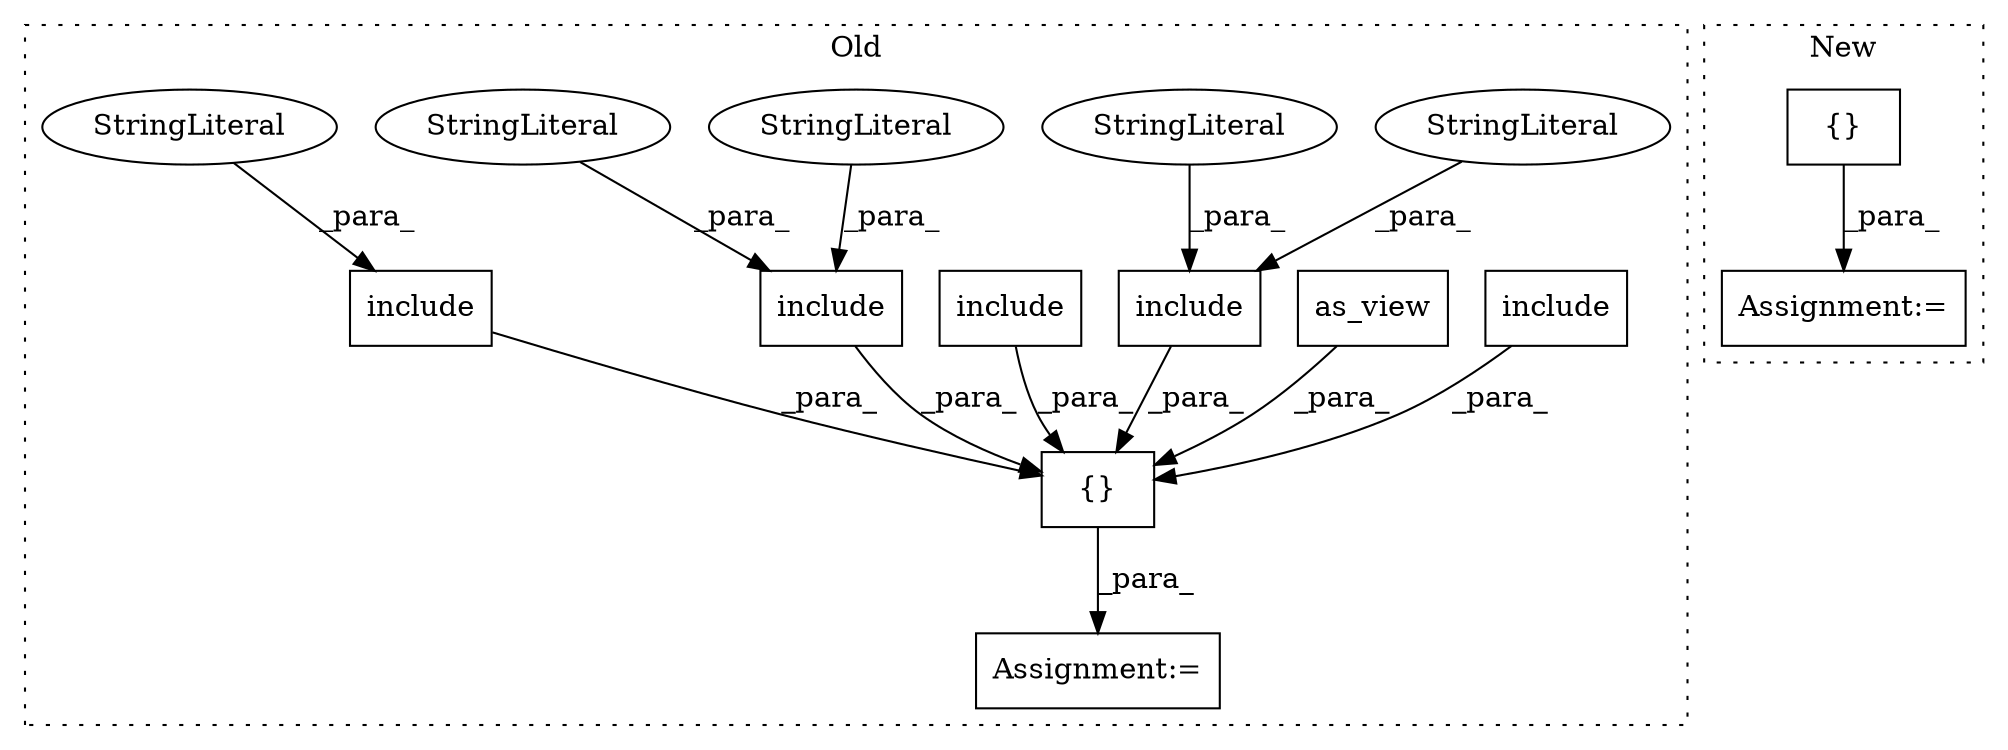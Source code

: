 digraph G {
subgraph cluster0 {
1 [label="include" a="32" s="882,916" l="8,1" shape="box"];
3 [label="{}" a="4" s="730,1302" l="1,1" shape="box"];
4 [label="as_view" a="32" s="793,826" l="8,1" shape="box"];
5 [label="include" a="32" s="1057,1094" l="8,1" shape="box"];
6 [label="Assignment:=" a="7" s="720" l="1" shape="box"];
7 [label="include" a="32" s="938,977" l="8,1" shape="box"];
8 [label="StringLiteral" a="45" s="946" l="25" shape="ellipse"];
9 [label="include" a="32" s="1116,1169" l="8,1" shape="box"];
11 [label="StringLiteral" a="45" s="972" l="5" shape="ellipse"];
12 [label="include" a="32" s="997,1035" l="8,1" shape="box"];
13 [label="StringLiteral" a="45" s="1124" l="32" shape="ellipse"];
14 [label="StringLiteral" a="45" s="1157" l="12" shape="ellipse"];
15 [label="StringLiteral" a="45" s="1065" l="20" shape="ellipse"];
label = "Old";
style="dotted";
}
subgraph cluster1 {
2 [label="{}" a="4" s="800,1451" l="1,1" shape="box"];
10 [label="Assignment:=" a="7" s="790" l="1" shape="box"];
label = "New";
style="dotted";
}
1 -> 3 [label="_para_"];
2 -> 10 [label="_para_"];
3 -> 6 [label="_para_"];
4 -> 3 [label="_para_"];
5 -> 3 [label="_para_"];
7 -> 3 [label="_para_"];
8 -> 7 [label="_para_"];
9 -> 3 [label="_para_"];
11 -> 7 [label="_para_"];
12 -> 3 [label="_para_"];
13 -> 9 [label="_para_"];
14 -> 9 [label="_para_"];
15 -> 5 [label="_para_"];
}